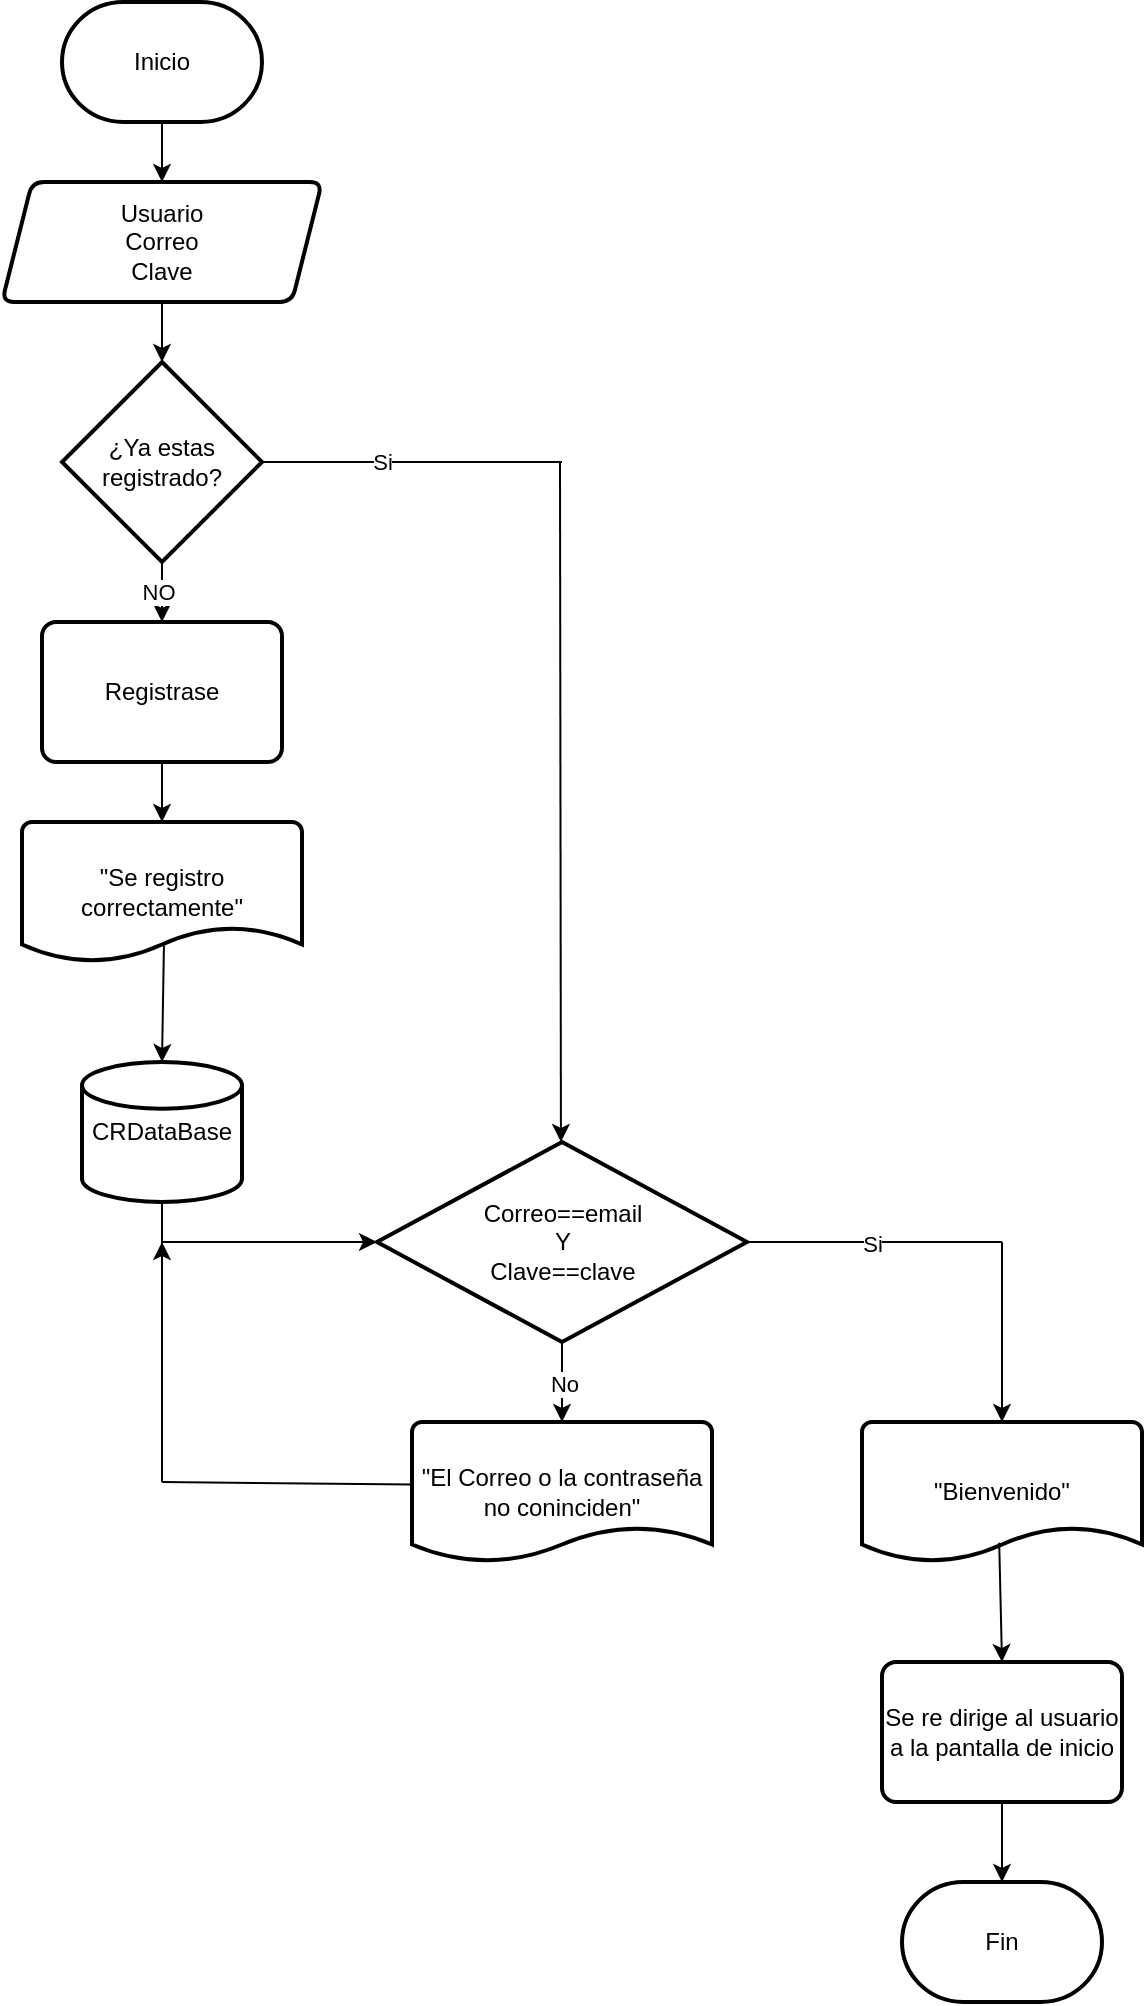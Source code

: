 <mxfile version="28.0.7">
  <diagram id="C5RBs43oDa-KdzZeNtuy" name="Page-1">
    <mxGraphModel dx="2175" dy="1197" grid="1" gridSize="10" guides="1" tooltips="1" connect="1" arrows="1" fold="1" page="1" pageScale="1" pageWidth="827" pageHeight="1169" math="0" shadow="0">
      <root>
        <mxCell id="WIyWlLk6GJQsqaUBKTNV-0" />
        <mxCell id="WIyWlLk6GJQsqaUBKTNV-1" parent="WIyWlLk6GJQsqaUBKTNV-0" />
        <mxCell id="khstxSk2KWYAyFsnvbH7-1" value="&quot;El Correo o la contraseña no coninciden&quot;" style="strokeWidth=2;html=1;shape=mxgraph.flowchart.document2;whiteSpace=wrap;size=0.25;" vertex="1" parent="WIyWlLk6GJQsqaUBKTNV-1">
          <mxGeometry x="415" y="750" width="150" height="70" as="geometry" />
        </mxCell>
        <mxCell id="khstxSk2KWYAyFsnvbH7-2" value="&lt;div&gt;Correo==email&lt;/div&gt;&lt;div&gt;Y&lt;/div&gt;&lt;div&gt;Clave==clave&lt;/div&gt;" style="strokeWidth=2;html=1;shape=mxgraph.flowchart.decision;whiteSpace=wrap;" vertex="1" parent="WIyWlLk6GJQsqaUBKTNV-1">
          <mxGeometry x="397.5" y="610" width="185" height="100" as="geometry" />
        </mxCell>
        <mxCell id="khstxSk2KWYAyFsnvbH7-3" value="&lt;div&gt;Usuario&lt;/div&gt;&lt;div&gt;Correo&lt;/div&gt;&lt;div&gt;Clave&lt;/div&gt;" style="shape=parallelogram;html=1;strokeWidth=2;perimeter=parallelogramPerimeter;whiteSpace=wrap;rounded=1;arcSize=12;size=0.094;" vertex="1" parent="WIyWlLk6GJQsqaUBKTNV-1">
          <mxGeometry x="210" y="130" width="160" height="60" as="geometry" />
        </mxCell>
        <mxCell id="khstxSk2KWYAyFsnvbH7-4" value="Fin" style="strokeWidth=2;html=1;shape=mxgraph.flowchart.terminator;whiteSpace=wrap;" vertex="1" parent="WIyWlLk6GJQsqaUBKTNV-1">
          <mxGeometry x="660" y="980" width="100" height="60" as="geometry" />
        </mxCell>
        <mxCell id="khstxSk2KWYAyFsnvbH7-5" value="Inicio" style="strokeWidth=2;html=1;shape=mxgraph.flowchart.terminator;whiteSpace=wrap;" vertex="1" parent="WIyWlLk6GJQsqaUBKTNV-1">
          <mxGeometry x="240" y="40" width="100" height="60" as="geometry" />
        </mxCell>
        <mxCell id="khstxSk2KWYAyFsnvbH7-6" value="CRDataBase" style="strokeWidth=2;html=1;shape=mxgraph.flowchart.database;whiteSpace=wrap;" vertex="1" parent="WIyWlLk6GJQsqaUBKTNV-1">
          <mxGeometry x="250" y="570" width="80" height="70" as="geometry" />
        </mxCell>
        <mxCell id="khstxSk2KWYAyFsnvbH7-8" value="" style="endArrow=classic;html=1;rounded=0;entryX=0.5;entryY=0;entryDx=0;entryDy=0;entryPerimeter=0;" edge="1" parent="WIyWlLk6GJQsqaUBKTNV-1" target="khstxSk2KWYAyFsnvbH7-27">
          <mxGeometry width="50" height="50" relative="1" as="geometry">
            <mxPoint x="710" y="660" as="sourcePoint" />
            <mxPoint x="710" y="710" as="targetPoint" />
          </mxGeometry>
        </mxCell>
        <mxCell id="khstxSk2KWYAyFsnvbH7-9" value="" style="endArrow=none;html=1;rounded=0;exitX=1;exitY=0.5;exitDx=0;exitDy=0;exitPerimeter=0;" edge="1" parent="WIyWlLk6GJQsqaUBKTNV-1" source="khstxSk2KWYAyFsnvbH7-32">
          <mxGeometry width="50" height="50" relative="1" as="geometry">
            <mxPoint x="380" y="320" as="sourcePoint" />
            <mxPoint x="490" y="270" as="targetPoint" />
          </mxGeometry>
        </mxCell>
        <mxCell id="khstxSk2KWYAyFsnvbH7-38" value="Si" style="edgeLabel;html=1;align=center;verticalAlign=middle;resizable=0;points=[];" vertex="1" connectable="0" parent="khstxSk2KWYAyFsnvbH7-9">
          <mxGeometry x="-0.203" relative="1" as="geometry">
            <mxPoint as="offset" />
          </mxGeometry>
        </mxCell>
        <mxCell id="khstxSk2KWYAyFsnvbH7-10" value="Se re dirige al usuario a la pantalla de inicio" style="rounded=1;whiteSpace=wrap;html=1;absoluteArcSize=1;arcSize=14;strokeWidth=2;" vertex="1" parent="WIyWlLk6GJQsqaUBKTNV-1">
          <mxGeometry x="650" y="870" width="120" height="70" as="geometry" />
        </mxCell>
        <mxCell id="khstxSk2KWYAyFsnvbH7-11" value="" style="endArrow=classic;html=1;rounded=0;exitX=0.5;exitY=1;exitDx=0;exitDy=0;exitPerimeter=0;entryX=0.5;entryY=0;entryDx=0;entryDy=0;" edge="1" parent="WIyWlLk6GJQsqaUBKTNV-1" source="khstxSk2KWYAyFsnvbH7-5" target="khstxSk2KWYAyFsnvbH7-3">
          <mxGeometry width="50" height="50" relative="1" as="geometry">
            <mxPoint x="400" y="220" as="sourcePoint" />
            <mxPoint x="450" y="170" as="targetPoint" />
          </mxGeometry>
        </mxCell>
        <mxCell id="khstxSk2KWYAyFsnvbH7-12" value="" style="endArrow=classic;html=1;rounded=0;entryX=0;entryY=0.5;entryDx=0;entryDy=0;entryPerimeter=0;" edge="1" parent="WIyWlLk6GJQsqaUBKTNV-1" target="khstxSk2KWYAyFsnvbH7-2">
          <mxGeometry width="50" height="50" relative="1" as="geometry">
            <mxPoint x="290" y="660" as="sourcePoint" />
            <mxPoint x="870" y="350" as="targetPoint" />
          </mxGeometry>
        </mxCell>
        <mxCell id="khstxSk2KWYAyFsnvbH7-13" value="" style="endArrow=classic;html=1;rounded=0;exitX=0.5;exitY=1;exitDx=0;exitDy=0;entryX=0.5;entryY=0;entryDx=0;entryDy=0;entryPerimeter=0;" edge="1" parent="WIyWlLk6GJQsqaUBKTNV-1" source="khstxSk2KWYAyFsnvbH7-35" target="khstxSk2KWYAyFsnvbH7-39">
          <mxGeometry width="50" height="50" relative="1" as="geometry">
            <mxPoint x="630" y="170" as="sourcePoint" />
            <mxPoint x="290" y="450" as="targetPoint" />
          </mxGeometry>
        </mxCell>
        <mxCell id="khstxSk2KWYAyFsnvbH7-14" value="" style="endArrow=none;html=1;rounded=0;exitX=1;exitY=0.5;exitDx=0;exitDy=0;exitPerimeter=0;" edge="1" parent="WIyWlLk6GJQsqaUBKTNV-1" source="khstxSk2KWYAyFsnvbH7-2">
          <mxGeometry width="50" height="50" relative="1" as="geometry">
            <mxPoint x="600" y="600" as="sourcePoint" />
            <mxPoint x="710" y="660" as="targetPoint" />
          </mxGeometry>
        </mxCell>
        <mxCell id="khstxSk2KWYAyFsnvbH7-15" value="Si" style="edgeLabel;html=1;align=center;verticalAlign=middle;resizable=0;points=[];" vertex="1" connectable="0" parent="khstxSk2KWYAyFsnvbH7-14">
          <mxGeometry x="-0.032" y="-1" relative="1" as="geometry">
            <mxPoint x="1" as="offset" />
          </mxGeometry>
        </mxCell>
        <mxCell id="khstxSk2KWYAyFsnvbH7-21" value="" style="endArrow=none;html=1;rounded=0;entryX=0.001;entryY=0.446;entryDx=0;entryDy=0;entryPerimeter=0;" edge="1" parent="WIyWlLk6GJQsqaUBKTNV-1" target="khstxSk2KWYAyFsnvbH7-1">
          <mxGeometry width="50" height="50" relative="1" as="geometry">
            <mxPoint x="290" y="780" as="sourcePoint" />
            <mxPoint x="410" y="780" as="targetPoint" />
          </mxGeometry>
        </mxCell>
        <mxCell id="khstxSk2KWYAyFsnvbH7-22" value="" style="endArrow=classic;html=1;rounded=0;" edge="1" parent="WIyWlLk6GJQsqaUBKTNV-1">
          <mxGeometry width="50" height="50" relative="1" as="geometry">
            <mxPoint x="290" y="780" as="sourcePoint" />
            <mxPoint x="290" y="660" as="targetPoint" />
          </mxGeometry>
        </mxCell>
        <mxCell id="khstxSk2KWYAyFsnvbH7-23" value="" style="endArrow=none;html=1;rounded=0;entryX=0.5;entryY=1;entryDx=0;entryDy=0;entryPerimeter=0;" edge="1" parent="WIyWlLk6GJQsqaUBKTNV-1" target="khstxSk2KWYAyFsnvbH7-6">
          <mxGeometry width="50" height="50" relative="1" as="geometry">
            <mxPoint x="290" y="665" as="sourcePoint" />
            <mxPoint x="330" y="565" as="targetPoint" />
          </mxGeometry>
        </mxCell>
        <mxCell id="khstxSk2KWYAyFsnvbH7-24" value="" style="endArrow=classic;html=1;rounded=0;exitX=0.5;exitY=1;exitDx=0;exitDy=0;exitPerimeter=0;entryX=0.5;entryY=0;entryDx=0;entryDy=0;entryPerimeter=0;" edge="1" parent="WIyWlLk6GJQsqaUBKTNV-1" source="khstxSk2KWYAyFsnvbH7-2" target="khstxSk2KWYAyFsnvbH7-1">
          <mxGeometry width="50" height="50" relative="1" as="geometry">
            <mxPoint x="520" y="660" as="sourcePoint" />
            <mxPoint x="490" y="740" as="targetPoint" />
          </mxGeometry>
        </mxCell>
        <mxCell id="khstxSk2KWYAyFsnvbH7-26" value="No" style="edgeLabel;html=1;align=center;verticalAlign=middle;resizable=0;points=[];" vertex="1" connectable="0" parent="khstxSk2KWYAyFsnvbH7-24">
          <mxGeometry x="0.029" y="1" relative="1" as="geometry">
            <mxPoint as="offset" />
          </mxGeometry>
        </mxCell>
        <mxCell id="khstxSk2KWYAyFsnvbH7-27" value="&quot;Bienvenido&quot;" style="strokeWidth=2;html=1;shape=mxgraph.flowchart.document2;whiteSpace=wrap;size=0.25;" vertex="1" parent="WIyWlLk6GJQsqaUBKTNV-1">
          <mxGeometry x="640" y="750" width="140" height="70" as="geometry" />
        </mxCell>
        <mxCell id="khstxSk2KWYAyFsnvbH7-29" value="" style="endArrow=classic;html=1;rounded=0;entryX=0.5;entryY=0;entryDx=0;entryDy=0;exitX=0.49;exitY=0.862;exitDx=0;exitDy=0;exitPerimeter=0;" edge="1" parent="WIyWlLk6GJQsqaUBKTNV-1" source="khstxSk2KWYAyFsnvbH7-27" target="khstxSk2KWYAyFsnvbH7-10">
          <mxGeometry width="50" height="50" relative="1" as="geometry">
            <mxPoint x="730" y="690" as="sourcePoint" />
            <mxPoint x="730" y="840" as="targetPoint" />
          </mxGeometry>
        </mxCell>
        <mxCell id="khstxSk2KWYAyFsnvbH7-30" value="" style="endArrow=classic;html=1;rounded=0;entryX=0.5;entryY=0;entryDx=0;entryDy=0;entryPerimeter=0;exitX=0.5;exitY=1;exitDx=0;exitDy=0;" edge="1" parent="WIyWlLk6GJQsqaUBKTNV-1" source="khstxSk2KWYAyFsnvbH7-10" target="khstxSk2KWYAyFsnvbH7-4">
          <mxGeometry width="50" height="50" relative="1" as="geometry">
            <mxPoint x="840" y="890" as="sourcePoint" />
            <mxPoint x="840" y="1040" as="targetPoint" />
          </mxGeometry>
        </mxCell>
        <mxCell id="khstxSk2KWYAyFsnvbH7-32" value="¿Ya estas registrado?" style="strokeWidth=2;html=1;shape=mxgraph.flowchart.decision;whiteSpace=wrap;" vertex="1" parent="WIyWlLk6GJQsqaUBKTNV-1">
          <mxGeometry x="240" y="220" width="100" height="100" as="geometry" />
        </mxCell>
        <mxCell id="khstxSk2KWYAyFsnvbH7-33" value="" style="endArrow=classic;html=1;rounded=0;exitX=0.5;exitY=1;exitDx=0;exitDy=0;" edge="1" parent="WIyWlLk6GJQsqaUBKTNV-1" source="khstxSk2KWYAyFsnvbH7-3" target="khstxSk2KWYAyFsnvbH7-32">
          <mxGeometry width="50" height="50" relative="1" as="geometry">
            <mxPoint x="520" y="210" as="sourcePoint" />
            <mxPoint x="520" y="390" as="targetPoint" />
          </mxGeometry>
        </mxCell>
        <mxCell id="khstxSk2KWYAyFsnvbH7-34" value="" style="endArrow=classic;html=1;rounded=0;exitX=0.5;exitY=1;exitDx=0;exitDy=0;exitPerimeter=0;" edge="1" parent="WIyWlLk6GJQsqaUBKTNV-1" source="khstxSk2KWYAyFsnvbH7-32">
          <mxGeometry width="50" height="50" relative="1" as="geometry">
            <mxPoint x="450" y="250" as="sourcePoint" />
            <mxPoint x="290" y="350" as="targetPoint" />
          </mxGeometry>
        </mxCell>
        <mxCell id="khstxSk2KWYAyFsnvbH7-37" value="NO" style="edgeLabel;html=1;align=center;verticalAlign=middle;resizable=0;points=[];" vertex="1" connectable="0" parent="khstxSk2KWYAyFsnvbH7-34">
          <mxGeometry x="0.007" y="-2" relative="1" as="geometry">
            <mxPoint as="offset" />
          </mxGeometry>
        </mxCell>
        <mxCell id="khstxSk2KWYAyFsnvbH7-35" value="Registrase" style="rounded=1;whiteSpace=wrap;html=1;absoluteArcSize=1;arcSize=14;strokeWidth=2;" vertex="1" parent="WIyWlLk6GJQsqaUBKTNV-1">
          <mxGeometry x="230" y="350" width="120" height="70" as="geometry" />
        </mxCell>
        <mxCell id="khstxSk2KWYAyFsnvbH7-36" value="" style="endArrow=classic;html=1;rounded=0;entryX=0.5;entryY=0;entryDx=0;entryDy=0;entryPerimeter=0;" edge="1" parent="WIyWlLk6GJQsqaUBKTNV-1">
          <mxGeometry width="50" height="50" relative="1" as="geometry">
            <mxPoint x="489" y="270" as="sourcePoint" />
            <mxPoint x="489.47" y="610" as="targetPoint" />
          </mxGeometry>
        </mxCell>
        <mxCell id="khstxSk2KWYAyFsnvbH7-39" value="&quot;Se registro correctamente&quot;" style="strokeWidth=2;html=1;shape=mxgraph.flowchart.document2;whiteSpace=wrap;size=0.25;" vertex="1" parent="WIyWlLk6GJQsqaUBKTNV-1">
          <mxGeometry x="220" y="450" width="140" height="70" as="geometry" />
        </mxCell>
        <mxCell id="khstxSk2KWYAyFsnvbH7-40" value="" style="endArrow=classic;html=1;rounded=0;entryX=0.5;entryY=0;entryDx=0;entryDy=0;entryPerimeter=0;" edge="1" parent="WIyWlLk6GJQsqaUBKTNV-1" target="khstxSk2KWYAyFsnvbH7-6">
          <mxGeometry width="50" height="50" relative="1" as="geometry">
            <mxPoint x="291" y="510" as="sourcePoint" />
            <mxPoint x="280" y="580" as="targetPoint" />
          </mxGeometry>
        </mxCell>
      </root>
    </mxGraphModel>
  </diagram>
</mxfile>
